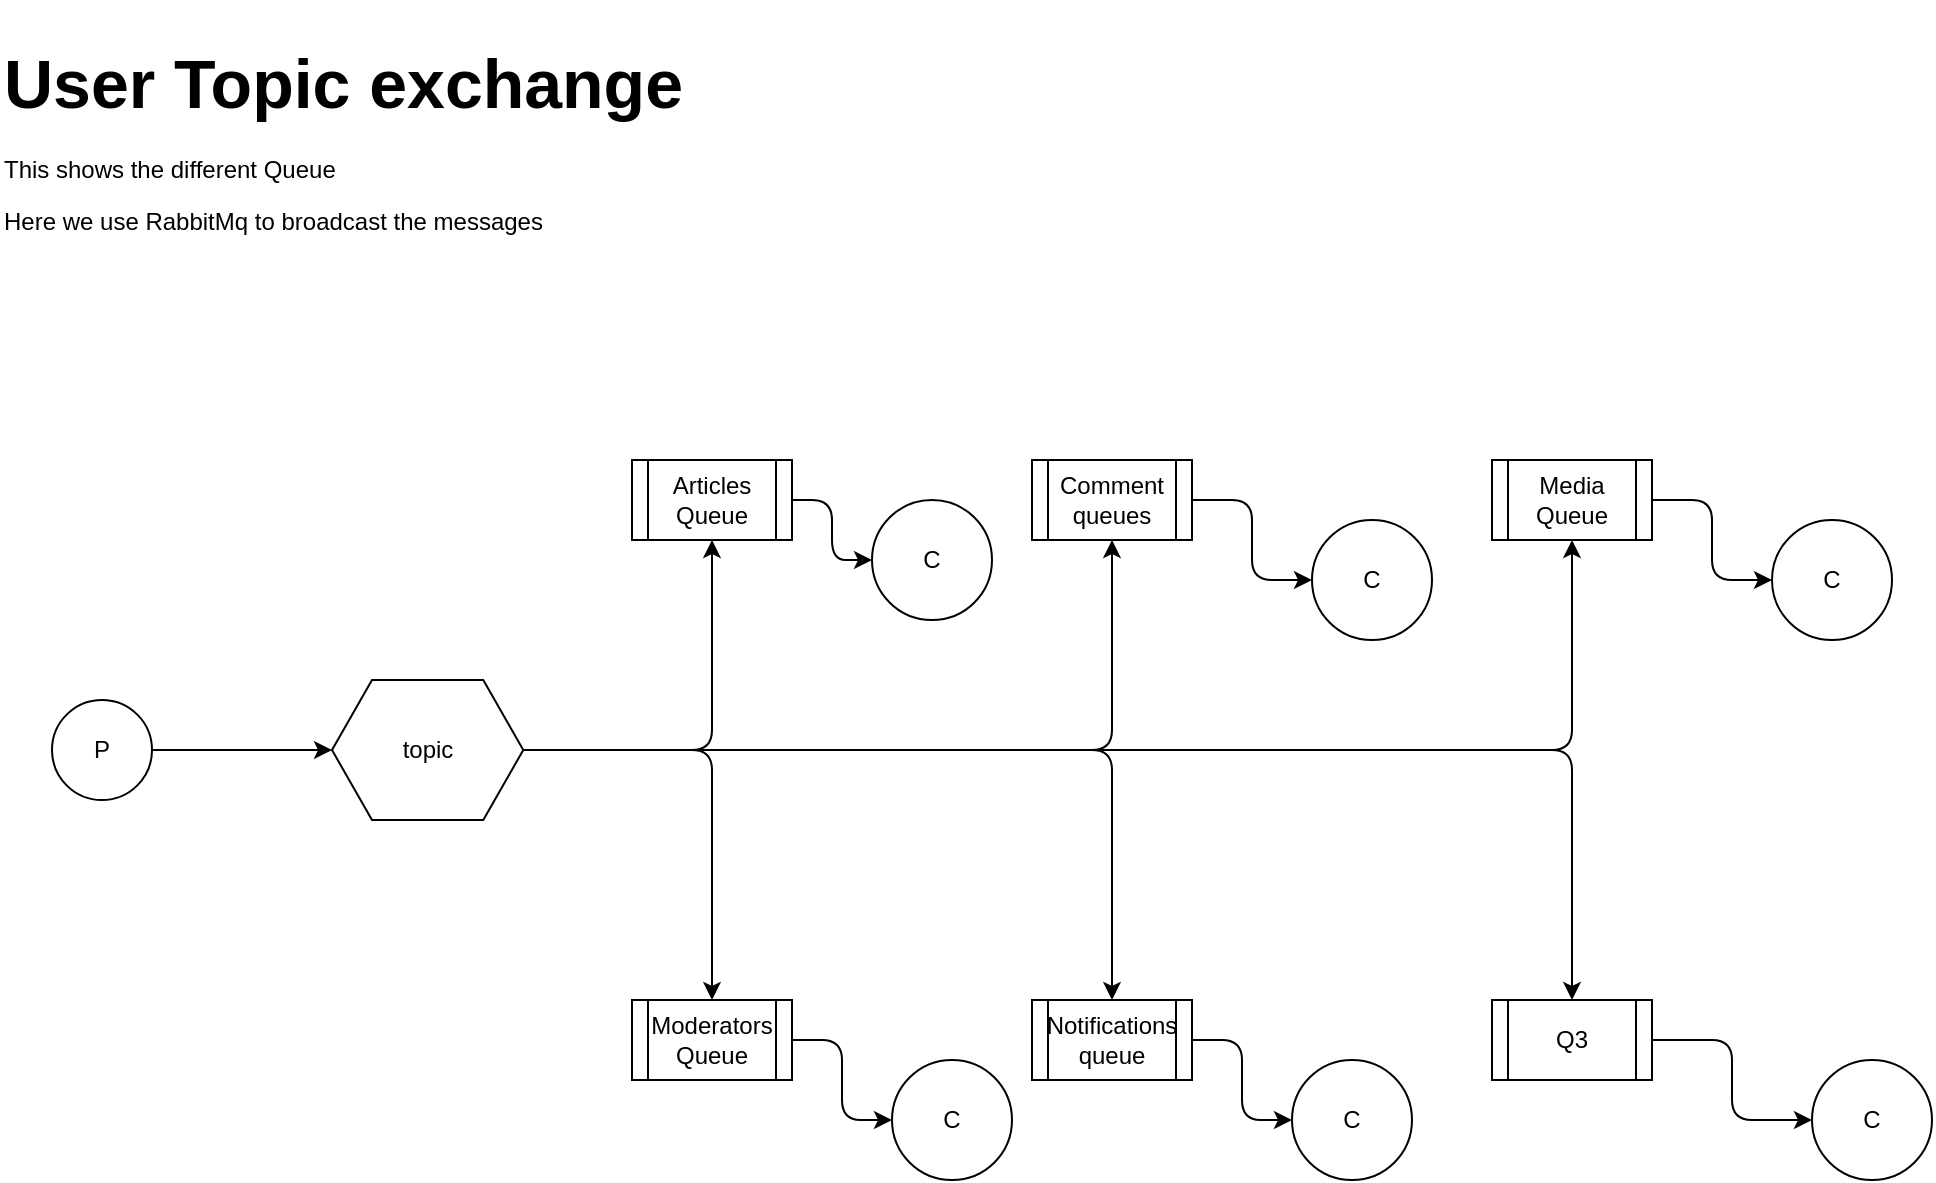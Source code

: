 <mxfile>
    <diagram name="User Topic Exchange" id="zGdlkFwpoY0BiOYzo7QL">
        <mxGraphModel dx="1179" dy="900" grid="1" gridSize="10" guides="1" tooltips="1" connect="1" arrows="1" fold="1" page="1" pageScale="1" pageWidth="850" pageHeight="1100" math="0" shadow="0">
            <root>
                <mxCell id="0"/>
                <mxCell id="1" parent="0"/>
                <mxCell id="uWjy5T8XVbAKf-84INGx-3" value="" style="edgeStyle=orthogonalEdgeStyle;rounded=1;orthogonalLoop=1;jettySize=auto;html=1;" parent="1" source="uWjy5T8XVbAKf-84INGx-1" target="uWjy5T8XVbAKf-84INGx-2" edge="1">
                    <mxGeometry relative="1" as="geometry"/>
                </mxCell>
                <mxCell id="uWjy5T8XVbAKf-84INGx-1" value="P" style="ellipse;whiteSpace=wrap;html=1;aspect=fixed;rounded=1;" parent="1" vertex="1">
                    <mxGeometry x="60" y="380" width="50" height="50" as="geometry"/>
                </mxCell>
                <mxCell id="uWjy5T8XVbAKf-84INGx-7" value="" style="edgeStyle=orthogonalEdgeStyle;rounded=1;orthogonalLoop=1;jettySize=auto;html=1;" parent="1" source="uWjy5T8XVbAKf-84INGx-2" target="uWjy5T8XVbAKf-84INGx-5" edge="1">
                    <mxGeometry relative="1" as="geometry"/>
                </mxCell>
                <mxCell id="uWjy5T8XVbAKf-84INGx-26" value="" style="edgeStyle=orthogonalEdgeStyle;rounded=1;orthogonalLoop=1;jettySize=auto;html=1;" parent="1" source="uWjy5T8XVbAKf-84INGx-2" target="uWjy5T8XVbAKf-84INGx-23" edge="1">
                    <mxGeometry relative="1" as="geometry">
                        <mxPoint x="875.1" y="380" as="sourcePoint"/>
                    </mxGeometry>
                </mxCell>
                <mxCell id="uWjy5T8XVbAKf-84INGx-27" value="" style="edgeStyle=orthogonalEdgeStyle;rounded=1;orthogonalLoop=1;jettySize=auto;html=1;" parent="1" source="uWjy5T8XVbAKf-84INGx-2" target="uWjy5T8XVbAKf-84INGx-20" edge="1">
                    <mxGeometry relative="1" as="geometry"/>
                </mxCell>
                <mxCell id="uWjy5T8XVbAKf-84INGx-2" value="topic" style="shape=hexagon;perimeter=hexagonPerimeter2;whiteSpace=wrap;html=1;fixedSize=1;rounded=0;" parent="1" vertex="1">
                    <mxGeometry x="200" y="370" width="95.64" height="70" as="geometry"/>
                </mxCell>
                <mxCell id="uWjy5T8XVbAKf-84INGx-13" value="" style="edgeStyle=orthogonalEdgeStyle;rounded=1;orthogonalLoop=1;jettySize=auto;html=1;" parent="1" source="uWjy5T8XVbAKf-84INGx-4" target="uWjy5T8XVbAKf-84INGx-12" edge="1">
                    <mxGeometry relative="1" as="geometry"/>
                </mxCell>
                <mxCell id="uWjy5T8XVbAKf-84INGx-4" value="Articles Queue" style="shape=process;whiteSpace=wrap;html=1;backgroundOutline=1;rounded=0;" parent="1" vertex="1">
                    <mxGeometry x="350" y="260" width="80" height="40" as="geometry"/>
                </mxCell>
                <mxCell id="uWjy5T8XVbAKf-84INGx-5" value="Comment queues" style="shape=process;whiteSpace=wrap;html=1;backgroundOutline=1;rounded=0;" parent="1" vertex="1">
                    <mxGeometry x="550" y="260" width="80" height="40" as="geometry"/>
                </mxCell>
                <mxCell id="uWjy5T8XVbAKf-84INGx-6" value="Moderators Queue" style="shape=process;whiteSpace=wrap;html=1;backgroundOutline=1;rounded=0;" parent="1" vertex="1">
                    <mxGeometry x="350" y="530" width="80" height="40" as="geometry"/>
                </mxCell>
                <mxCell id="uWjy5T8XVbAKf-84INGx-8" value="" style="edgeStyle=orthogonalEdgeStyle;rounded=1;orthogonalLoop=1;jettySize=auto;html=1;" parent="1" source="uWjy5T8XVbAKf-84INGx-2" target="uWjy5T8XVbAKf-84INGx-4" edge="1">
                    <mxGeometry relative="1" as="geometry">
                        <mxPoint x="310" y="415" as="sourcePoint"/>
                        <mxPoint x="400" y="380" as="targetPoint"/>
                    </mxGeometry>
                </mxCell>
                <mxCell id="uWjy5T8XVbAKf-84INGx-9" value="" style="edgeStyle=orthogonalEdgeStyle;rounded=1;orthogonalLoop=1;jettySize=auto;html=1;" parent="1" source="uWjy5T8XVbAKf-84INGx-2" target="uWjy5T8XVbAKf-84INGx-6" edge="1">
                    <mxGeometry relative="1" as="geometry">
                        <mxPoint x="320" y="425" as="sourcePoint"/>
                        <mxPoint x="410" y="390" as="targetPoint"/>
                    </mxGeometry>
                </mxCell>
                <mxCell id="uWjy5T8XVbAKf-84INGx-10" value="Notifications queue" style="shape=process;whiteSpace=wrap;html=1;backgroundOutline=1;rounded=0;" parent="1" vertex="1">
                    <mxGeometry x="550" y="530" width="80" height="40" as="geometry"/>
                </mxCell>
                <mxCell id="uWjy5T8XVbAKf-84INGx-11" value="" style="edgeStyle=orthogonalEdgeStyle;rounded=1;orthogonalLoop=1;jettySize=auto;html=1;" parent="1" source="uWjy5T8XVbAKf-84INGx-2" target="uWjy5T8XVbAKf-84INGx-10" edge="1">
                    <mxGeometry relative="1" as="geometry">
                        <mxPoint x="310" y="415" as="sourcePoint"/>
                        <mxPoint x="600" y="320" as="targetPoint"/>
                    </mxGeometry>
                </mxCell>
                <mxCell id="uWjy5T8XVbAKf-84INGx-12" value="C" style="ellipse;whiteSpace=wrap;html=1;rounded=1;" parent="1" vertex="1">
                    <mxGeometry x="470" y="280" width="60" height="60" as="geometry"/>
                </mxCell>
                <mxCell id="uWjy5T8XVbAKf-84INGx-14" value="" style="edgeStyle=orthogonalEdgeStyle;rounded=1;orthogonalLoop=1;jettySize=auto;html=1;" parent="1" source="uWjy5T8XVbAKf-84INGx-5" target="uWjy5T8XVbAKf-84INGx-15" edge="1">
                    <mxGeometry relative="1" as="geometry">
                        <mxPoint x="570" y="270" as="sourcePoint"/>
                    </mxGeometry>
                </mxCell>
                <mxCell id="uWjy5T8XVbAKf-84INGx-15" value="C" style="ellipse;whiteSpace=wrap;html=1;rounded=1;" parent="1" vertex="1">
                    <mxGeometry x="690" y="290" width="60" height="60" as="geometry"/>
                </mxCell>
                <mxCell id="uWjy5T8XVbAKf-84INGx-16" value="" style="edgeStyle=orthogonalEdgeStyle;rounded=1;orthogonalLoop=1;jettySize=auto;html=1;" parent="1" source="uWjy5T8XVbAKf-84INGx-10" target="uWjy5T8XVbAKf-84INGx-17" edge="1">
                    <mxGeometry relative="1" as="geometry">
                        <mxPoint x="700" y="670" as="sourcePoint"/>
                    </mxGeometry>
                </mxCell>
                <mxCell id="uWjy5T8XVbAKf-84INGx-17" value="C" style="ellipse;whiteSpace=wrap;html=1;rounded=1;" parent="1" vertex="1">
                    <mxGeometry x="680" y="560" width="60" height="60" as="geometry"/>
                </mxCell>
                <mxCell id="uWjy5T8XVbAKf-84INGx-18" value="" style="edgeStyle=orthogonalEdgeStyle;rounded=1;orthogonalLoop=1;jettySize=auto;html=1;" parent="1" source="uWjy5T8XVbAKf-84INGx-6" target="uWjy5T8XVbAKf-84INGx-19" edge="1">
                    <mxGeometry relative="1" as="geometry">
                        <mxPoint x="480" y="730" as="sourcePoint"/>
                    </mxGeometry>
                </mxCell>
                <mxCell id="uWjy5T8XVbAKf-84INGx-19" value="C" style="ellipse;whiteSpace=wrap;html=1;rounded=1;" parent="1" vertex="1">
                    <mxGeometry x="480" y="560" width="60" height="60" as="geometry"/>
                </mxCell>
                <mxCell id="uWjy5T8XVbAKf-84INGx-20" value="Q3" style="shape=process;whiteSpace=wrap;html=1;backgroundOutline=1;rounded=0;" parent="1" vertex="1">
                    <mxGeometry x="780" y="530" width="80" height="40" as="geometry"/>
                </mxCell>
                <mxCell id="uWjy5T8XVbAKf-84INGx-21" value="" style="edgeStyle=orthogonalEdgeStyle;rounded=1;orthogonalLoop=1;jettySize=auto;html=1;" parent="1" source="uWjy5T8XVbAKf-84INGx-20" target="uWjy5T8XVbAKf-84INGx-22" edge="1">
                    <mxGeometry relative="1" as="geometry">
                        <mxPoint x="910" y="730" as="sourcePoint"/>
                    </mxGeometry>
                </mxCell>
                <mxCell id="uWjy5T8XVbAKf-84INGx-22" value="C" style="ellipse;whiteSpace=wrap;html=1;rounded=1;" parent="1" vertex="1">
                    <mxGeometry x="940" y="560" width="60" height="60" as="geometry"/>
                </mxCell>
                <mxCell id="uWjy5T8XVbAKf-84INGx-23" value="Media Queue" style="shape=process;whiteSpace=wrap;html=1;backgroundOutline=1;rounded=0;" parent="1" vertex="1">
                    <mxGeometry x="780" y="260" width="80" height="40" as="geometry"/>
                </mxCell>
                <mxCell id="uWjy5T8XVbAKf-84INGx-24" value="" style="edgeStyle=orthogonalEdgeStyle;rounded=1;orthogonalLoop=1;jettySize=auto;html=1;" parent="1" source="uWjy5T8XVbAKf-84INGx-23" target="uWjy5T8XVbAKf-84INGx-25" edge="1">
                    <mxGeometry relative="1" as="geometry">
                        <mxPoint x="970" y="465" as="sourcePoint"/>
                    </mxGeometry>
                </mxCell>
                <mxCell id="uWjy5T8XVbAKf-84INGx-25" value="C" style="ellipse;whiteSpace=wrap;html=1;rounded=1;" parent="1" vertex="1">
                    <mxGeometry x="920" y="290" width="60" height="60" as="geometry"/>
                </mxCell>
                <mxCell id="uWjy5T8XVbAKf-84INGx-28" value="&lt;h2 id=&quot;topic-exchange&quot; class=&quot;anchor anchorWithStickyNavbar_LWe7&quot;&gt;&lt;font style=&quot;font-size: 34px;&quot;&gt;User Topic exchange&lt;/font&gt;&lt;/h2&gt;&lt;p&gt;This shows the different Queue&amp;nbsp;&lt;/p&gt;&lt;p&gt;Here we use RabbitMq to broadcast the messages&lt;/p&gt;" style="text;html=1;whiteSpace=wrap;overflow=hidden;rounded=0;" parent="1" vertex="1">
                    <mxGeometry x="34.35" y="30" width="425.65" height="190" as="geometry"/>
                </mxCell>
            </root>
        </mxGraphModel>
    </diagram>
    <diagram id="T2SPSOY2dbBt1lhxlzKw" name="Architecture">
        <mxGraphModel dx="3355" dy="3013" grid="1" gridSize="10" guides="1" tooltips="1" connect="1" arrows="1" fold="1" page="1" pageScale="1" pageWidth="850" pageHeight="1100" math="0" shadow="0">
            <root>
                <mxCell id="0"/>
                <mxCell id="1" parent="0"/>
                <mxCell id="M5FtEtQtooHGFOJ5y51l-10" value="" style="group;rounded=1;fontSize=11;fontColor=#CCCCCC;" vertex="1" connectable="0" parent="1">
                    <mxGeometry x="950" width="190" height="50.53" as="geometry"/>
                </mxCell>
                <mxCell id="M5FtEtQtooHGFOJ5y51l-105" value="" style="group" vertex="1" connectable="0" parent="M5FtEtQtooHGFOJ5y51l-10">
                    <mxGeometry width="190" height="50.53" as="geometry"/>
                </mxCell>
                <mxCell id="M5FtEtQtooHGFOJ5y51l-2" value="" style="rounded=1;whiteSpace=wrap;html=1;" vertex="1" parent="M5FtEtQtooHGFOJ5y51l-105">
                    <mxGeometry width="190" height="50.53" as="geometry"/>
                </mxCell>
                <mxCell id="M5FtEtQtooHGFOJ5y51l-9" value="&lt;font color=&quot;#a3a3a3&quot;&gt;User Service&lt;/font&gt;" style="text;html=1;strokeColor=none;fillColor=none;align=left;verticalAlign=middle;whiteSpace=wrap;rounded=1;fontSize=15;" vertex="1" parent="M5FtEtQtooHGFOJ5y51l-105">
                    <mxGeometry x="50" y="14.44" width="129.44" height="21.66" as="geometry"/>
                </mxCell>
                <mxCell id="M5FtEtQtooHGFOJ5y51l-23" value="" style="html=1;whiteSpace=wrap;shape=isoCube2;backgroundOutline=1;isoAngle=15;fontSize=11;fontColor=#A3A3A3;" vertex="1" parent="M5FtEtQtooHGFOJ5y51l-105">
                    <mxGeometry x="10" y="10.54" width="26.51" height="29.46" as="geometry"/>
                </mxCell>
                <mxCell id="M5FtEtQtooHGFOJ5y51l-12" value="" style="endArrow=classic;html=1;fontSize=15;rounded=1;" edge="1" parent="1" source="M5FtEtQtooHGFOJ5y51l-11" target="M5FtEtQtooHGFOJ5y51l-19">
                    <mxGeometry relative="1" as="geometry">
                        <mxPoint x="460" y="419.5" as="sourcePoint"/>
                        <mxPoint x="600" y="420" as="targetPoint"/>
                        <Array as="points">
                            <mxPoint x="600" y="360"/>
                        </Array>
                    </mxGeometry>
                </mxCell>
                <mxCell id="M5FtEtQtooHGFOJ5y51l-13" value="Rest api" style="edgeLabel;resizable=0;html=1;align=center;verticalAlign=middle;rounded=1;fontSize=15;" connectable="0" vertex="1" parent="M5FtEtQtooHGFOJ5y51l-12">
                    <mxGeometry relative="1" as="geometry"/>
                </mxCell>
                <mxCell id="M5FtEtQtooHGFOJ5y51l-15" value="" style="endArrow=classic;html=1;fontSize=15;rounded=1;" edge="1" parent="1" source="M5FtEtQtooHGFOJ5y51l-11" target="M5FtEtQtooHGFOJ5y51l-2">
                    <mxGeometry relative="1" as="geometry">
                        <mxPoint x="480" y="430" as="sourcePoint"/>
                        <mxPoint x="610" y="430" as="targetPoint"/>
                        <Array as="points">
                            <mxPoint x="740" y="50"/>
                        </Array>
                    </mxGeometry>
                </mxCell>
                <mxCell id="M5FtEtQtooHGFOJ5y51l-16" value="Rest api" style="edgeLabel;resizable=0;html=1;align=center;verticalAlign=middle;rounded=1;fontSize=15;" connectable="0" vertex="1" parent="M5FtEtQtooHGFOJ5y51l-15">
                    <mxGeometry relative="1" as="geometry"/>
                </mxCell>
                <mxCell id="M5FtEtQtooHGFOJ5y51l-18" value="" style="group;rounded=1;fontSize=11;fontColor=#CCCCCC;" vertex="1" connectable="0" parent="1">
                    <mxGeometry x="656" y="316" width="200" height="50.53" as="geometry"/>
                </mxCell>
                <mxCell id="M5FtEtQtooHGFOJ5y51l-19" value="" style="rounded=1;whiteSpace=wrap;html=1;" vertex="1" parent="M5FtEtQtooHGFOJ5y51l-18">
                    <mxGeometry width="200" height="50.53" as="geometry"/>
                </mxCell>
                <mxCell id="M5FtEtQtooHGFOJ5y51l-20" value="&lt;font color=&quot;#a3a3a3&quot;&gt;Articles Service&lt;/font&gt;" style="text;html=1;strokeColor=none;fillColor=none;align=left;verticalAlign=middle;whiteSpace=wrap;rounded=1;fontSize=15;" vertex="1" parent="M5FtEtQtooHGFOJ5y51l-18">
                    <mxGeometry x="50" y="14.44" width="129.44" height="21.66" as="geometry"/>
                </mxCell>
                <mxCell id="M5FtEtQtooHGFOJ5y51l-22" value="" style="html=1;whiteSpace=wrap;shape=isoCube2;backgroundOutline=1;isoAngle=15;fontSize=11;fontColor=#A3A3A3;" vertex="1" parent="M5FtEtQtooHGFOJ5y51l-18">
                    <mxGeometry x="14.74" y="10.54" width="26.51" height="29.46" as="geometry"/>
                </mxCell>
                <mxCell id="M5FtEtQtooHGFOJ5y51l-25" value="" style="group;rounded=1;fontSize=11;fontColor=#CCCCCC;" vertex="1" connectable="0" parent="1">
                    <mxGeometry x="701.12" y="420" width="200" height="50.53" as="geometry"/>
                </mxCell>
                <mxCell id="M5FtEtQtooHGFOJ5y51l-26" value="" style="rounded=1;whiteSpace=wrap;html=1;" vertex="1" parent="M5FtEtQtooHGFOJ5y51l-25">
                    <mxGeometry width="200" height="50.53" as="geometry"/>
                </mxCell>
                <mxCell id="M5FtEtQtooHGFOJ5y51l-27" value="&lt;font color=&quot;#a3a3a3&quot;&gt;Moderator Service&lt;/font&gt;" style="text;html=1;strokeColor=none;fillColor=none;align=left;verticalAlign=middle;whiteSpace=wrap;rounded=1;fontSize=15;" vertex="1" parent="M5FtEtQtooHGFOJ5y51l-25">
                    <mxGeometry x="50" y="14.44" width="129.44" height="21.66" as="geometry"/>
                </mxCell>
                <mxCell id="M5FtEtQtooHGFOJ5y51l-28" value="" style="html=1;whiteSpace=wrap;shape=isoCube2;backgroundOutline=1;isoAngle=15;fontSize=11;fontColor=#A3A3A3;" vertex="1" parent="M5FtEtQtooHGFOJ5y51l-25">
                    <mxGeometry x="14.74" y="10.54" width="26.51" height="29.46" as="geometry"/>
                </mxCell>
                <mxCell id="M5FtEtQtooHGFOJ5y51l-29" value="" style="group;rounded=1;fontSize=11;fontColor=#CCCCCC;" vertex="1" connectable="0" parent="1">
                    <mxGeometry x="740" y="540" width="200" height="50.53" as="geometry"/>
                </mxCell>
                <mxCell id="M5FtEtQtooHGFOJ5y51l-30" value="" style="rounded=1;whiteSpace=wrap;html=1;" vertex="1" parent="M5FtEtQtooHGFOJ5y51l-29">
                    <mxGeometry width="200" height="50.53" as="geometry"/>
                </mxCell>
                <mxCell id="M5FtEtQtooHGFOJ5y51l-31" value="&lt;font color=&quot;#a3a3a3&quot;&gt;Media Service&lt;/font&gt;" style="text;html=1;strokeColor=none;fillColor=none;align=left;verticalAlign=middle;whiteSpace=wrap;rounded=1;fontSize=15;" vertex="1" parent="M5FtEtQtooHGFOJ5y51l-29">
                    <mxGeometry x="50" y="14.44" width="129.44" height="21.66" as="geometry"/>
                </mxCell>
                <mxCell id="M5FtEtQtooHGFOJ5y51l-32" value="" style="html=1;whiteSpace=wrap;shape=isoCube2;backgroundOutline=1;isoAngle=15;fontSize=11;fontColor=#A3A3A3;" vertex="1" parent="M5FtEtQtooHGFOJ5y51l-29">
                    <mxGeometry x="14.74" y="10.54" width="26.51" height="29.46" as="geometry"/>
                </mxCell>
                <mxCell id="M5FtEtQtooHGFOJ5y51l-33" value="" style="group;rounded=1;fontSize=11;fontColor=#CCCCCC;" vertex="1" connectable="0" parent="1">
                    <mxGeometry x="720" y="670" width="260" height="50.53" as="geometry"/>
                </mxCell>
                <mxCell id="M5FtEtQtooHGFOJ5y51l-34" value="" style="rounded=1;whiteSpace=wrap;html=1;" vertex="1" parent="M5FtEtQtooHGFOJ5y51l-33">
                    <mxGeometry width="260" height="50.53" as="geometry"/>
                </mxCell>
                <mxCell id="M5FtEtQtooHGFOJ5y51l-35" value="&lt;font color=&quot;#a3a3a3&quot;&gt;Notifications Service&lt;/font&gt;" style="text;html=1;strokeColor=none;fillColor=none;align=left;verticalAlign=middle;whiteSpace=wrap;rounded=1;fontSize=15;" vertex="1" parent="M5FtEtQtooHGFOJ5y51l-33">
                    <mxGeometry x="65" y="14.44" width="168.272" height="21.66" as="geometry"/>
                </mxCell>
                <mxCell id="M5FtEtQtooHGFOJ5y51l-36" value="" style="html=1;whiteSpace=wrap;shape=isoCube2;backgroundOutline=1;isoAngle=15;fontSize=11;fontColor=#A3A3A3;" vertex="1" parent="M5FtEtQtooHGFOJ5y51l-33">
                    <mxGeometry x="19.16" y="10.54" width="30.84" height="29.46" as="geometry"/>
                </mxCell>
                <mxCell id="M5FtEtQtooHGFOJ5y51l-37" value="" style="group;rounded=1;fontSize=11;fontColor=#CCCCCC;" vertex="1" connectable="0" parent="1">
                    <mxGeometry x="740" y="890" width="260" height="50.53" as="geometry"/>
                </mxCell>
                <mxCell id="M5FtEtQtooHGFOJ5y51l-38" value="" style="rounded=1;whiteSpace=wrap;html=1;" vertex="1" parent="M5FtEtQtooHGFOJ5y51l-37">
                    <mxGeometry width="260" height="50.53" as="geometry"/>
                </mxCell>
                <mxCell id="M5FtEtQtooHGFOJ5y51l-39" value="&lt;font color=&quot;#a3a3a3&quot;&gt;Comment Service&lt;/font&gt;" style="text;html=1;strokeColor=none;fillColor=none;align=left;verticalAlign=middle;whiteSpace=wrap;rounded=1;fontSize=15;" vertex="1" parent="M5FtEtQtooHGFOJ5y51l-37">
                    <mxGeometry x="65" y="14.44" width="168.272" height="21.66" as="geometry"/>
                </mxCell>
                <mxCell id="M5FtEtQtooHGFOJ5y51l-40" value="" style="html=1;whiteSpace=wrap;shape=isoCube2;backgroundOutline=1;isoAngle=15;fontSize=11;fontColor=#A3A3A3;" vertex="1" parent="M5FtEtQtooHGFOJ5y51l-37">
                    <mxGeometry x="19.16" y="10.54" width="30.84" height="29.46" as="geometry"/>
                </mxCell>
                <mxCell id="M5FtEtQtooHGFOJ5y51l-41" value="" style="endArrow=classic;html=1;fontSize=15;rounded=1;" edge="1" parent="1" source="M5FtEtQtooHGFOJ5y51l-11" target="M5FtEtQtooHGFOJ5y51l-26">
                    <mxGeometry relative="1" as="geometry">
                        <mxPoint x="460" y="419.999" as="sourcePoint"/>
                        <mxPoint x="650" y="419.996" as="targetPoint"/>
                        <Array as="points">
                            <mxPoint x="620" y="470"/>
                        </Array>
                    </mxGeometry>
                </mxCell>
                <mxCell id="M5FtEtQtooHGFOJ5y51l-42" value="Rest api" style="edgeLabel;resizable=0;html=1;align=center;verticalAlign=middle;rounded=1;fontSize=15;" connectable="0" vertex="1" parent="M5FtEtQtooHGFOJ5y51l-41">
                    <mxGeometry relative="1" as="geometry"/>
                </mxCell>
                <mxCell id="M5FtEtQtooHGFOJ5y51l-43" value="" style="endArrow=classic;html=1;fontSize=15;rounded=1;" edge="1" parent="1" source="M5FtEtQtooHGFOJ5y51l-11" target="M5FtEtQtooHGFOJ5y51l-30">
                    <mxGeometry relative="1" as="geometry">
                        <mxPoint x="460" y="438.045" as="sourcePoint"/>
                        <mxPoint x="665.995" y="500" as="targetPoint"/>
                    </mxGeometry>
                </mxCell>
                <mxCell id="M5FtEtQtooHGFOJ5y51l-44" value="Rest api" style="edgeLabel;resizable=0;html=1;align=center;verticalAlign=middle;rounded=1;fontSize=15;" connectable="0" vertex="1" parent="M5FtEtQtooHGFOJ5y51l-43">
                    <mxGeometry relative="1" as="geometry"/>
                </mxCell>
                <mxCell id="M5FtEtQtooHGFOJ5y51l-47" value="" style="endArrow=classic;html=1;fontSize=15;rounded=1;" edge="1" parent="1" source="M5FtEtQtooHGFOJ5y51l-11" target="M5FtEtQtooHGFOJ5y51l-38">
                    <mxGeometry relative="1" as="geometry">
                        <mxPoint x="437.345" y="450" as="sourcePoint"/>
                        <mxPoint x="748.55" y="700" as="targetPoint"/>
                        <Array as="points">
                            <mxPoint x="610" y="915"/>
                        </Array>
                    </mxGeometry>
                </mxCell>
                <mxCell id="M5FtEtQtooHGFOJ5y51l-48" value="Rest api" style="edgeLabel;resizable=0;html=1;align=center;verticalAlign=middle;rounded=1;fontSize=15;" connectable="0" vertex="1" parent="M5FtEtQtooHGFOJ5y51l-47">
                    <mxGeometry relative="1" as="geometry"/>
                </mxCell>
                <mxCell id="M5FtEtQtooHGFOJ5y51l-54" value="" style="endArrow=classic;html=1;fontSize=15;rounded=1;" edge="1" parent="1" source="M5FtEtQtooHGFOJ5y51l-11" target="M5FtEtQtooHGFOJ5y51l-34">
                    <mxGeometry relative="1" as="geometry">
                        <mxPoint x="400.0" y="610.793" as="sourcePoint"/>
                        <mxPoint x="750.0" y="583.16" as="targetPoint"/>
                        <Array as="points">
                            <mxPoint x="610" y="690"/>
                        </Array>
                    </mxGeometry>
                </mxCell>
                <mxCell id="M5FtEtQtooHGFOJ5y51l-55" value="Rest api" style="edgeLabel;resizable=0;html=1;align=center;verticalAlign=middle;rounded=1;fontSize=15;" connectable="0" vertex="1" parent="M5FtEtQtooHGFOJ5y51l-54">
                    <mxGeometry relative="1" as="geometry"/>
                </mxCell>
                <mxCell id="M5FtEtQtooHGFOJ5y51l-60" value="" style="group;rounded=1;fontSize=11;fontColor=#CCCCCC;movable=1;resizable=1;rotatable=1;deletable=1;editable=1;connectable=1;" vertex="1" connectable="0" parent="1">
                    <mxGeometry x="1340" y="160" width="190" height="60" as="geometry"/>
                </mxCell>
                <mxCell id="M5FtEtQtooHGFOJ5y51l-61" value="" style="rounded=1;whiteSpace=wrap;html=1;movable=1;resizable=1;rotatable=1;deletable=1;editable=1;connectable=1;" vertex="1" parent="M5FtEtQtooHGFOJ5y51l-60">
                    <mxGeometry width="190" height="50.53" as="geometry"/>
                </mxCell>
                <mxCell id="M5FtEtQtooHGFOJ5y51l-62" value="&lt;font color=&quot;#a3a3a3&quot;&gt;User Database&lt;/font&gt;" style="text;html=1;strokeColor=none;fillColor=none;align=left;verticalAlign=middle;whiteSpace=wrap;rounded=1;fontSize=15;movable=1;resizable=1;rotatable=1;deletable=1;editable=1;connectable=1;" vertex="1" parent="M5FtEtQtooHGFOJ5y51l-60">
                    <mxGeometry x="50" y="14.44" width="129.44" height="21.66" as="geometry"/>
                </mxCell>
                <mxCell id="M5FtEtQtooHGFOJ5y51l-64" value="" style="shape=datastore;whiteSpace=wrap;html=1;fontSize=11;fontColor=#A3A3A3;movable=1;resizable=1;rotatable=1;deletable=1;editable=1;connectable=1;" vertex="1" parent="M5FtEtQtooHGFOJ5y51l-60">
                    <mxGeometry x="10" y="10.54" width="29.46" height="29.46" as="geometry"/>
                </mxCell>
                <mxCell id="M5FtEtQtooHGFOJ5y51l-67" value="" style="edgeStyle=none;html=1;fontSize=11;fontColor=#A3A3A3;endArrow=open;endFill=0;" edge="1" parent="1" source="M5FtEtQtooHGFOJ5y51l-2" target="M5FtEtQtooHGFOJ5y51l-61">
                    <mxGeometry relative="1" as="geometry">
                        <mxPoint x="1009.44" y="240.01" as="targetPoint"/>
                    </mxGeometry>
                </mxCell>
                <mxCell id="M5FtEtQtooHGFOJ5y51l-68" value="" style="group;rounded=1;fontSize=11;fontColor=#CCCCCC;" vertex="1" connectable="0" parent="1">
                    <mxGeometry x="1090" y="320" width="190" height="60" as="geometry"/>
                </mxCell>
                <mxCell id="M5FtEtQtooHGFOJ5y51l-69" value="" style="rounded=1;whiteSpace=wrap;html=1;" vertex="1" parent="M5FtEtQtooHGFOJ5y51l-68">
                    <mxGeometry width="190" height="50.53" as="geometry"/>
                </mxCell>
                <mxCell id="M5FtEtQtooHGFOJ5y51l-70" value="&lt;span style=&quot;color: rgb(163, 163, 163);&quot;&gt;Articles&lt;/span&gt;&lt;font color=&quot;#a3a3a3&quot;&gt;&amp;nbsp;Database&lt;/font&gt;" style="text;html=1;strokeColor=none;fillColor=none;align=left;verticalAlign=middle;whiteSpace=wrap;rounded=1;fontSize=15;" vertex="1" parent="M5FtEtQtooHGFOJ5y51l-68">
                    <mxGeometry x="50" y="14.44" width="129.44" height="21.66" as="geometry"/>
                </mxCell>
                <mxCell id="M5FtEtQtooHGFOJ5y51l-71" value="" style="shape=datastore;whiteSpace=wrap;html=1;fontSize=11;fontColor=#A3A3A3;" vertex="1" parent="M5FtEtQtooHGFOJ5y51l-68">
                    <mxGeometry x="10" y="10.54" width="29.46" height="29.46" as="geometry"/>
                </mxCell>
                <mxCell id="M5FtEtQtooHGFOJ5y51l-72" value="" style="endArrow=open;html=1;fontSize=11;fontColor=#A3A3A3;endFill=0;" edge="1" parent="1" source="M5FtEtQtooHGFOJ5y51l-19" target="M5FtEtQtooHGFOJ5y51l-69">
                    <mxGeometry width="50" height="50" relative="1" as="geometry">
                        <mxPoint x="1070" y="280" as="sourcePoint"/>
                        <mxPoint x="1120" y="230" as="targetPoint"/>
                    </mxGeometry>
                </mxCell>
                <mxCell id="M5FtEtQtooHGFOJ5y51l-73" value="" style="group;rounded=1;fontSize=11;fontColor=#CCCCCC;" vertex="1" connectable="0" parent="1">
                    <mxGeometry x="1120" y="420" width="190" height="60" as="geometry"/>
                </mxCell>
                <mxCell id="M5FtEtQtooHGFOJ5y51l-74" value="" style="rounded=1;whiteSpace=wrap;html=1;" vertex="1" parent="M5FtEtQtooHGFOJ5y51l-73">
                    <mxGeometry width="190" height="50.53" as="geometry"/>
                </mxCell>
                <mxCell id="M5FtEtQtooHGFOJ5y51l-75" value="&lt;span style=&quot;color: rgb(163, 163, 163);&quot;&gt;Moderator&lt;/span&gt;&lt;font color=&quot;#a3a3a3&quot;&gt;&amp;nbsp;Database&lt;/font&gt;" style="text;html=1;strokeColor=none;fillColor=none;align=left;verticalAlign=middle;whiteSpace=wrap;rounded=1;fontSize=15;" vertex="1" parent="M5FtEtQtooHGFOJ5y51l-73">
                    <mxGeometry x="50" y="14.44" width="129.44" height="21.66" as="geometry"/>
                </mxCell>
                <mxCell id="M5FtEtQtooHGFOJ5y51l-76" value="" style="shape=datastore;whiteSpace=wrap;html=1;fontSize=11;fontColor=#A3A3A3;" vertex="1" parent="M5FtEtQtooHGFOJ5y51l-73">
                    <mxGeometry x="10" y="10.54" width="29.46" height="29.46" as="geometry"/>
                </mxCell>
                <mxCell id="M5FtEtQtooHGFOJ5y51l-77" value="" style="endArrow=open;html=1;fontSize=11;fontColor=#A3A3A3;endFill=0;" edge="1" target="M5FtEtQtooHGFOJ5y51l-74" parent="1" source="M5FtEtQtooHGFOJ5y51l-26">
                    <mxGeometry width="50" height="50" relative="1" as="geometry">
                        <mxPoint x="920" y="445.265" as="sourcePoint"/>
                        <mxPoint x="1150" y="330" as="targetPoint"/>
                    </mxGeometry>
                </mxCell>
                <mxCell id="M5FtEtQtooHGFOJ5y51l-78" value="" style="group;rounded=1;fontSize=11;fontColor=#CCCCCC;" vertex="1" connectable="0" parent="1">
                    <mxGeometry x="1150" y="540" width="190" height="60" as="geometry"/>
                </mxCell>
                <mxCell id="M5FtEtQtooHGFOJ5y51l-79" value="" style="rounded=1;whiteSpace=wrap;html=1;" vertex="1" parent="M5FtEtQtooHGFOJ5y51l-78">
                    <mxGeometry width="190" height="50.53" as="geometry"/>
                </mxCell>
                <mxCell id="M5FtEtQtooHGFOJ5y51l-80" value="&lt;span style=&quot;color: rgb(163, 163, 163);&quot;&gt;Media&lt;/span&gt;&lt;font color=&quot;#a3a3a3&quot;&gt;&amp;nbsp;Database&lt;/font&gt;" style="text;html=1;strokeColor=none;fillColor=none;align=left;verticalAlign=middle;whiteSpace=wrap;rounded=1;fontSize=15;" vertex="1" parent="M5FtEtQtooHGFOJ5y51l-78">
                    <mxGeometry x="50" y="14.44" width="129.44" height="21.66" as="geometry"/>
                </mxCell>
                <mxCell id="M5FtEtQtooHGFOJ5y51l-81" value="" style="shape=datastore;whiteSpace=wrap;html=1;fontSize=11;fontColor=#A3A3A3;" vertex="1" parent="M5FtEtQtooHGFOJ5y51l-78">
                    <mxGeometry x="10" y="10.54" width="29.46" height="29.46" as="geometry"/>
                </mxCell>
                <mxCell id="M5FtEtQtooHGFOJ5y51l-82" value="" style="endArrow=open;html=1;fontSize=11;fontColor=#A3A3A3;endFill=0;" edge="1" target="M5FtEtQtooHGFOJ5y51l-79" parent="1" source="M5FtEtQtooHGFOJ5y51l-30">
                    <mxGeometry width="50" height="50" relative="1" as="geometry">
                        <mxPoint x="950" y="565.265" as="sourcePoint"/>
                        <mxPoint x="1180" y="450" as="targetPoint"/>
                    </mxGeometry>
                </mxCell>
                <mxCell id="M5FtEtQtooHGFOJ5y51l-83" value="" style="group;rounded=1;fontSize=11;fontColor=#CCCCCC;" vertex="1" connectable="0" parent="1">
                    <mxGeometry x="1220" y="665.26" width="230" height="60" as="geometry"/>
                </mxCell>
                <mxCell id="M5FtEtQtooHGFOJ5y51l-84" value="" style="rounded=1;whiteSpace=wrap;html=1;" vertex="1" parent="M5FtEtQtooHGFOJ5y51l-83">
                    <mxGeometry width="230" height="50.53" as="geometry"/>
                </mxCell>
                <mxCell id="M5FtEtQtooHGFOJ5y51l-85" value="&lt;span style=&quot;color: rgb(163, 163, 163);&quot;&gt;Notifications&lt;/span&gt;&lt;font color=&quot;#a3a3a3&quot;&gt;&amp;nbsp;Database&lt;/font&gt;" style="text;html=1;strokeColor=none;fillColor=none;align=left;verticalAlign=middle;whiteSpace=wrap;rounded=1;fontSize=15;" vertex="1" parent="M5FtEtQtooHGFOJ5y51l-83">
                    <mxGeometry x="60.526" y="14.44" width="156.691" height="21.66" as="geometry"/>
                </mxCell>
                <mxCell id="M5FtEtQtooHGFOJ5y51l-86" value="" style="shape=datastore;whiteSpace=wrap;html=1;fontSize=11;fontColor=#A3A3A3;" vertex="1" parent="M5FtEtQtooHGFOJ5y51l-83">
                    <mxGeometry x="12.11" y="10.54" width="27.89" height="29.46" as="geometry"/>
                </mxCell>
                <mxCell id="M5FtEtQtooHGFOJ5y51l-87" value="" style="endArrow=open;html=1;fontSize=11;fontColor=#A3A3A3;endFill=0;" edge="1" target="M5FtEtQtooHGFOJ5y51l-84" parent="1" source="M5FtEtQtooHGFOJ5y51l-34">
                    <mxGeometry width="50" height="50" relative="1" as="geometry">
                        <mxPoint x="1010" y="705.265" as="sourcePoint"/>
                        <mxPoint x="1240" y="590" as="targetPoint"/>
                    </mxGeometry>
                </mxCell>
                <mxCell id="M5FtEtQtooHGFOJ5y51l-88" value="" style="group;rounded=1;fontSize=11;fontColor=#CCCCCC;" vertex="1" connectable="0" parent="1">
                    <mxGeometry x="1220" y="900" width="190" height="60" as="geometry"/>
                </mxCell>
                <mxCell id="M5FtEtQtooHGFOJ5y51l-89" value="" style="rounded=1;whiteSpace=wrap;html=1;" vertex="1" parent="M5FtEtQtooHGFOJ5y51l-88">
                    <mxGeometry width="190" height="50.53" as="geometry"/>
                </mxCell>
                <mxCell id="M5FtEtQtooHGFOJ5y51l-90" value="&lt;span style=&quot;color: rgb(163, 163, 163);&quot;&gt;Comment&lt;/span&gt;&lt;font color=&quot;#a3a3a3&quot;&gt;&amp;nbsp;Database&lt;/font&gt;" style="text;html=1;strokeColor=none;fillColor=none;align=left;verticalAlign=middle;whiteSpace=wrap;rounded=1;fontSize=15;" vertex="1" parent="M5FtEtQtooHGFOJ5y51l-88">
                    <mxGeometry x="50" y="14.44" width="129.44" height="21.66" as="geometry"/>
                </mxCell>
                <mxCell id="M5FtEtQtooHGFOJ5y51l-91" value="" style="shape=datastore;whiteSpace=wrap;html=1;fontSize=11;fontColor=#A3A3A3;" vertex="1" parent="M5FtEtQtooHGFOJ5y51l-88">
                    <mxGeometry x="10" y="10.54" width="29.46" height="29.46" as="geometry"/>
                </mxCell>
                <mxCell id="M5FtEtQtooHGFOJ5y51l-92" value="" style="endArrow=open;html=1;fontSize=11;fontColor=#A3A3A3;endFill=0;" edge="1" target="M5FtEtQtooHGFOJ5y51l-89" parent="1" source="M5FtEtQtooHGFOJ5y51l-38">
                    <mxGeometry width="50" height="50" relative="1" as="geometry">
                        <mxPoint x="1030" y="905.265" as="sourcePoint"/>
                        <mxPoint x="1260" y="790" as="targetPoint"/>
                    </mxGeometry>
                </mxCell>
                <mxCell id="M5FtEtQtooHGFOJ5y51l-96" value="&lt;font color=&quot;#000000&quot;&gt;Rest api&lt;/font&gt;" style="endArrow=classic;html=1;fontSize=11;fontColor=#A3A3A3;strokeColor=#000000;" edge="1" parent="1" source="M5FtEtQtooHGFOJ5y51l-19" target="M5FtEtQtooHGFOJ5y51l-2">
                    <mxGeometry x="-0.001" width="50" height="50" relative="1" as="geometry">
                        <mxPoint x="1030" y="460" as="sourcePoint"/>
                        <mxPoint x="1080" y="410" as="targetPoint"/>
                        <mxPoint as="offset"/>
                    </mxGeometry>
                </mxCell>
                <mxCell id="M5FtEtQtooHGFOJ5y51l-97" value="&lt;font color=&quot;#000000&quot;&gt;Rest api&lt;/font&gt;" style="endArrow=classic;html=1;fontSize=11;fontColor=#A3A3A3;strokeColor=#000000;" edge="1" parent="1" source="M5FtEtQtooHGFOJ5y51l-26" target="M5FtEtQtooHGFOJ5y51l-2">
                    <mxGeometry x="-0.001" width="50" height="50" relative="1" as="geometry">
                        <mxPoint x="818.107" y="330" as="sourcePoint"/>
                        <mxPoint x="996.893" y="80.53" as="targetPoint"/>
                        <Array as="points">
                            <mxPoint x="960" y="290"/>
                        </Array>
                        <mxPoint as="offset"/>
                    </mxGeometry>
                </mxCell>
                <mxCell id="M5FtEtQtooHGFOJ5y51l-98" value="&lt;font color=&quot;#000000&quot;&gt;Rest api&lt;/font&gt;" style="endArrow=classic;html=1;fontSize=11;fontColor=#A3A3A3;strokeColor=#000000;exitX=1;exitY=0.5;exitDx=0;exitDy=0;" edge="1" parent="1" source="M5FtEtQtooHGFOJ5y51l-30" target="M5FtEtQtooHGFOJ5y51l-2">
                    <mxGeometry x="-0.001" width="50" height="50" relative="1" as="geometry">
                        <mxPoint x="945.25" y="549.155" as="sourcePoint"/>
                        <mxPoint x="1036.529" y="70.53" as="targetPoint"/>
                        <Array as="points">
                            <mxPoint x="1005" y="300"/>
                        </Array>
                        <mxPoint as="offset"/>
                    </mxGeometry>
                </mxCell>
                <mxCell id="M5FtEtQtooHGFOJ5y51l-99" value="&lt;font color=&quot;#000000&quot;&gt;Rest api&lt;/font&gt;" style="endArrow=classic;html=1;fontSize=11;fontColor=#A3A3A3;strokeColor=#000000;" edge="1" parent="1" target="M5FtEtQtooHGFOJ5y51l-2">
                    <mxGeometry x="-0.001" width="50" height="50" relative="1" as="geometry">
                        <mxPoint x="933.781" y="670.0" as="sourcePoint"/>
                        <mxPoint x="1050.432" y="70.53" as="targetPoint"/>
                        <Array as="points">
                            <mxPoint x="1044" y="600"/>
                            <mxPoint x="1064" y="310"/>
                        </Array>
                        <mxPoint as="offset"/>
                    </mxGeometry>
                </mxCell>
                <mxCell id="M5FtEtQtooHGFOJ5y51l-100" value="&lt;font color=&quot;#000000&quot;&gt;0&lt;/font&gt;" style="endArrow=classic;html=1;fontSize=11;fontColor=#A3A3A3;strokeColor=#000000;" edge="1" parent="1" source="M5FtEtQtooHGFOJ5y51l-38" target="M5FtEtQtooHGFOJ5y51l-2">
                    <mxGeometry x="-0.001" width="50" height="50" relative="1" as="geometry">
                        <mxPoint x="1063.12" y="900.005" as="sourcePoint"/>
                        <mxPoint x="1078.897" y="70.53" as="targetPoint"/>
                        <Array as="points">
                            <mxPoint x="1080" y="900"/>
                            <mxPoint x="1090" y="630"/>
                            <mxPoint x="1080" y="330"/>
                        </Array>
                        <mxPoint as="offset"/>
                    </mxGeometry>
                </mxCell>
                <mxCell id="M5FtEtQtooHGFOJ5y51l-104" value="" style="group" vertex="1" connectable="0" parent="1">
                    <mxGeometry x="220" y="575.53" width="170" height="60" as="geometry"/>
                </mxCell>
                <mxCell id="M5FtEtQtooHGFOJ5y51l-11" value="Web Service" style="rounded=1;whiteSpace=wrap;html=1;fontSize=15;" vertex="1" parent="M5FtEtQtooHGFOJ5y51l-104">
                    <mxGeometry width="170" height="60" as="geometry"/>
                </mxCell>
                <mxCell id="M5FtEtQtooHGFOJ5y51l-101" value="" style="html=1;whiteSpace=wrap;shape=isoCube2;backgroundOutline=1;isoAngle=15;fontSize=11;fontColor=#A3A3A3;" vertex="1" parent="M5FtEtQtooHGFOJ5y51l-104">
                    <mxGeometry x="10" y="14.47" width="26.51" height="29.46" as="geometry"/>
                </mxCell>
                <mxCell id="M5FtEtQtooHGFOJ5y51l-107" value="&lt;h1&gt;MicroService Architecture&lt;/h1&gt;&lt;p&gt;This represents the different services of Wikiculture&lt;/p&gt;" style="text;html=1;strokeColor=none;fillColor=none;spacing=5;spacingTop=-20;whiteSpace=wrap;overflow=hidden;rounded=0;fontSize=11;fontColor=#000000;" vertex="1" parent="1">
                    <mxGeometry x="210" y="-100" width="190" height="120" as="geometry"/>
                </mxCell>
                <mxCell id="M5FtEtQtooHGFOJ5y51l-108" value="" style="swimlane;startSize=0;fontSize=11;fontColor=#000000;" vertex="1" parent="1">
                    <mxGeometry x="90" y="-160" width="1570" height="1200" as="geometry"/>
                </mxCell>
                <mxCell id="M5FtEtQtooHGFOJ5y51l-109" value="&lt;font style=&quot;font-size: 26px;&quot;&gt;Browser&lt;/font&gt;" style="sketch=0;pointerEvents=1;shadow=0;dashed=0;html=1;strokeColor=none;fillColor=#505050;labelPosition=center;verticalLabelPosition=bottom;verticalAlign=top;outlineConnect=0;align=center;shape=mxgraph.office.communications.ucwa_application;fontSize=11;fontColor=#000000;" vertex="1" parent="1">
                    <mxGeometry x="-290" y="550" width="173" height="130.57" as="geometry"/>
                </mxCell>
                <mxCell id="M5FtEtQtooHGFOJ5y51l-110" value="" style="endArrow=classic;html=1;strokeColor=#000000;fontSize=26;fontColor=#000000;" edge="1" parent="1" source="M5FtEtQtooHGFOJ5y51l-109" target="M5FtEtQtooHGFOJ5y51l-11">
                    <mxGeometry width="50" height="50" relative="1" as="geometry">
                        <mxPoint x="630" y="500" as="sourcePoint"/>
                        <mxPoint x="680" y="450" as="targetPoint"/>
                    </mxGeometry>
                </mxCell>
            </root>
        </mxGraphModel>
    </diagram>
</mxfile>
